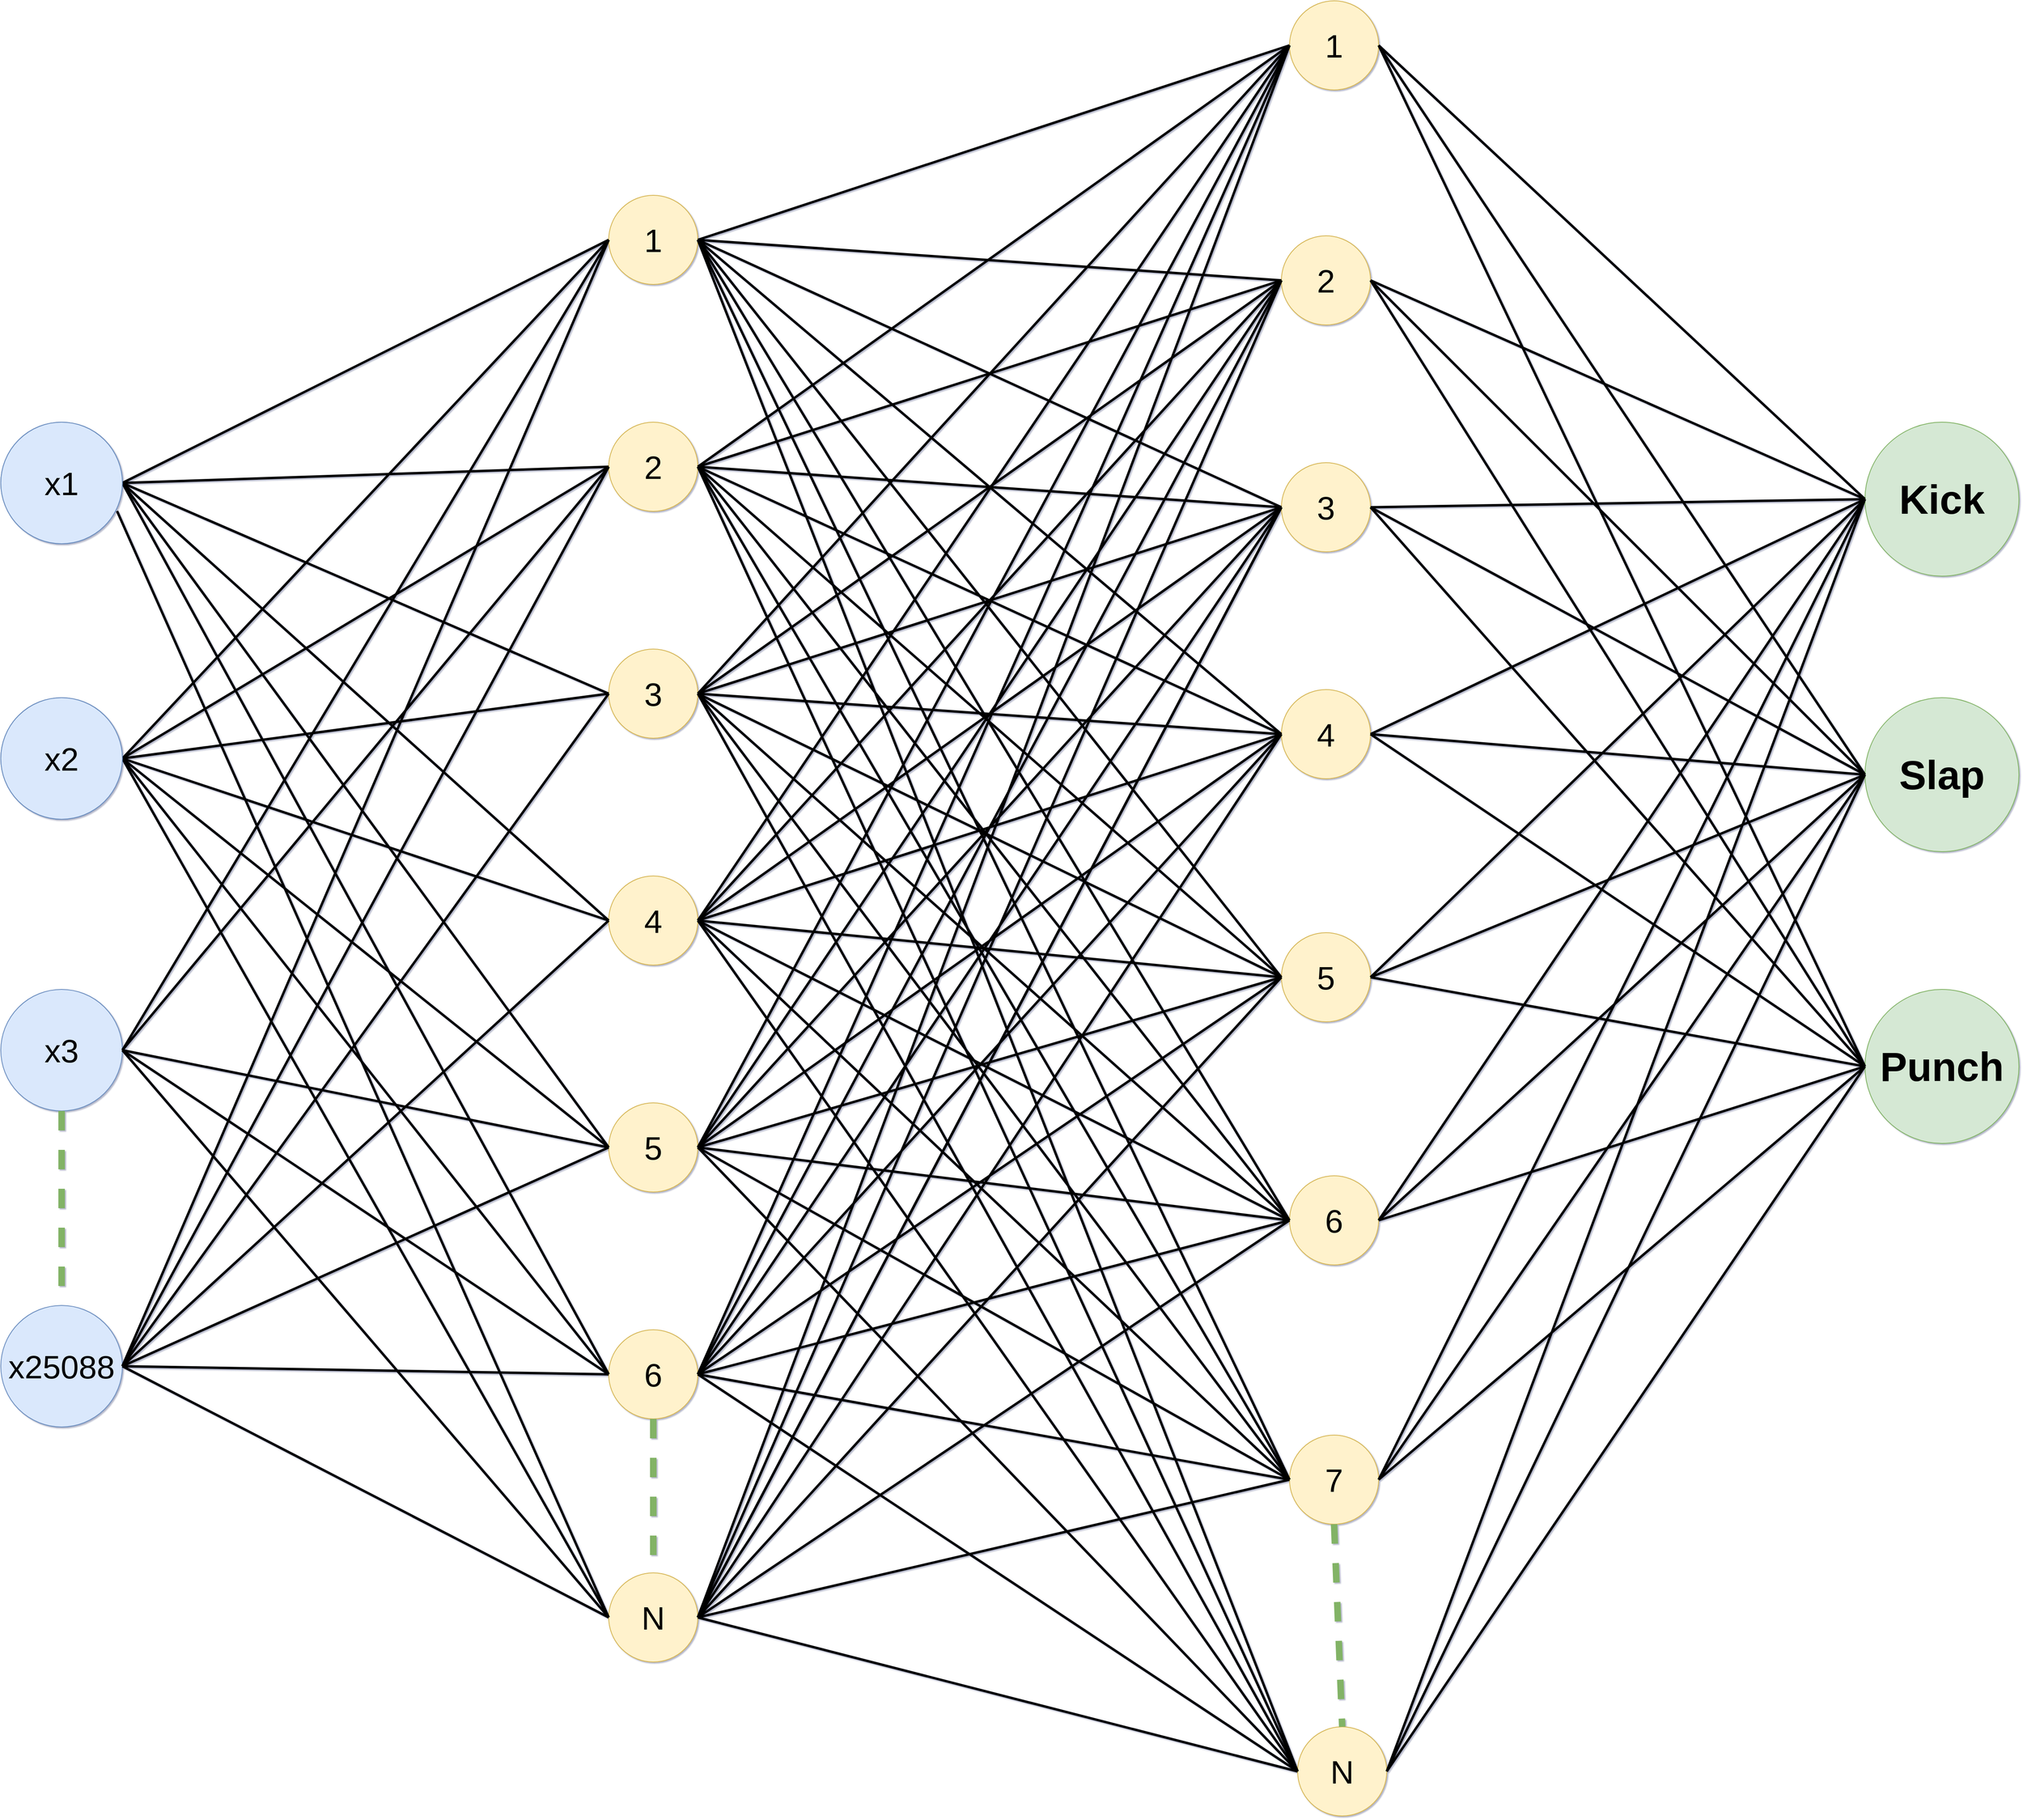 <mxfile version="14.7.3" type="github">
  <diagram id="3D2soeqW7J_JkTcOZiem" name="Page-1">
    <mxGraphModel dx="4740" dy="2647" grid="0" gridSize="10" guides="1" tooltips="1" connect="1" arrows="1" fold="1" page="1" pageScale="1" pageWidth="3300" pageHeight="4681" math="0" shadow="1">
      <root>
        <mxCell id="0" />
        <mxCell id="1" parent="0" />
        <mxCell id="94lQZrs3gEA4BVbWiKhK-1" value="&lt;font style=&quot;font-size: 40px&quot;&gt;x1&lt;/font&gt;" style="ellipse;whiteSpace=wrap;html=1;aspect=fixed;shadow=0;sketch=0;fillColor=#dae8fc;strokeColor=#6c8ebf;" vertex="1" parent="1">
          <mxGeometry x="510" y="760" width="150" height="150" as="geometry" />
        </mxCell>
        <mxCell id="94lQZrs3gEA4BVbWiKhK-2" value="&lt;span style=&quot;font-size: 40px&quot;&gt;x2&lt;/span&gt;" style="ellipse;whiteSpace=wrap;html=1;aspect=fixed;shadow=0;sketch=0;fillColor=#dae8fc;strokeColor=#6c8ebf;" vertex="1" parent="1">
          <mxGeometry x="510" y="1100" width="150" height="150" as="geometry" />
        </mxCell>
        <mxCell id="94lQZrs3gEA4BVbWiKhK-3" value="&lt;span style=&quot;font-size: 40px&quot;&gt;x3&lt;/span&gt;" style="ellipse;whiteSpace=wrap;html=1;aspect=fixed;fillColor=#dae8fc;strokeColor=#6c8ebf;shadow=0;sketch=0;" vertex="1" parent="1">
          <mxGeometry x="510" y="1460" width="150" height="150" as="geometry" />
        </mxCell>
        <mxCell id="94lQZrs3gEA4BVbWiKhK-6" value="&lt;span style=&quot;font-size: 40px&quot;&gt;1&lt;/span&gt;" style="ellipse;whiteSpace=wrap;html=1;aspect=fixed;fillColor=#fff2cc;strokeColor=#d6b656;" vertex="1" parent="1">
          <mxGeometry x="1260" y="480" width="110" height="110" as="geometry" />
        </mxCell>
        <mxCell id="94lQZrs3gEA4BVbWiKhK-7" value="&lt;span style=&quot;font-size: 40px&quot;&gt;2&lt;/span&gt;" style="ellipse;whiteSpace=wrap;html=1;aspect=fixed;fillColor=#fff2cc;strokeColor=#d6b656;" vertex="1" parent="1">
          <mxGeometry x="1260" y="760" width="110" height="110" as="geometry" />
        </mxCell>
        <mxCell id="94lQZrs3gEA4BVbWiKhK-8" value="&lt;span style=&quot;font-size: 40px&quot;&gt;3&lt;/span&gt;" style="ellipse;whiteSpace=wrap;html=1;aspect=fixed;fillColor=#fff2cc;strokeColor=#d6b656;" vertex="1" parent="1">
          <mxGeometry x="1260" y="1040" width="110" height="110" as="geometry" />
        </mxCell>
        <mxCell id="94lQZrs3gEA4BVbWiKhK-9" value="&lt;span style=&quot;font-size: 40px&quot;&gt;4&lt;/span&gt;" style="ellipse;whiteSpace=wrap;html=1;aspect=fixed;fillColor=#fff2cc;strokeColor=#d6b656;" vertex="1" parent="1">
          <mxGeometry x="1260" y="1320" width="110" height="110" as="geometry" />
        </mxCell>
        <mxCell id="94lQZrs3gEA4BVbWiKhK-10" value="&lt;span style=&quot;font-size: 40px&quot;&gt;6&lt;/span&gt;" style="ellipse;whiteSpace=wrap;html=1;aspect=fixed;fillColor=#fff2cc;strokeColor=#d6b656;" vertex="1" parent="1">
          <mxGeometry x="1260" y="1880" width="110" height="110" as="geometry" />
        </mxCell>
        <mxCell id="94lQZrs3gEA4BVbWiKhK-11" value="&lt;span style=&quot;font-size: 40px&quot;&gt;5&lt;/span&gt;" style="ellipse;whiteSpace=wrap;html=1;aspect=fixed;fillColor=#fff2cc;strokeColor=#d6b656;" vertex="1" parent="1">
          <mxGeometry x="1260" y="1600" width="110" height="110" as="geometry" />
        </mxCell>
        <mxCell id="94lQZrs3gEA4BVbWiKhK-12" value="&lt;span style=&quot;font-size: 40px&quot;&gt;N&lt;/span&gt;" style="ellipse;whiteSpace=wrap;html=1;aspect=fixed;fillColor=#fff2cc;strokeColor=#d6b656;" vertex="1" parent="1">
          <mxGeometry x="1260" y="2180" width="110" height="110" as="geometry" />
        </mxCell>
        <mxCell id="94lQZrs3gEA4BVbWiKhK-4" value="&lt;span style=&quot;font-size: 40px&quot;&gt;x25088&lt;/span&gt;" style="ellipse;whiteSpace=wrap;html=1;aspect=fixed;fillColor=#dae8fc;strokeColor=#6c8ebf;shadow=0;sketch=0;" vertex="1" parent="1">
          <mxGeometry x="510" y="1850" width="150" height="150" as="geometry" />
        </mxCell>
        <mxCell id="94lQZrs3gEA4BVbWiKhK-26" value="" style="endArrow=none;dashed=1;html=1;strokeWidth=8;exitX=0.5;exitY=1;exitDx=0;exitDy=0;rounded=0;shadow=0;sketch=0;fillColor=#d5e8d4;strokeColor=#82b366;" edge="1" parent="1" source="94lQZrs3gEA4BVbWiKhK-3" target="94lQZrs3gEA4BVbWiKhK-4">
          <mxGeometry width="50" height="50" relative="1" as="geometry">
            <mxPoint x="1120" y="1610" as="sourcePoint" />
            <mxPoint x="1170" y="1560" as="targetPoint" />
          </mxGeometry>
        </mxCell>
        <mxCell id="94lQZrs3gEA4BVbWiKhK-28" value="&lt;span style=&quot;font-size: 40px&quot;&gt;1&lt;/span&gt;" style="ellipse;whiteSpace=wrap;html=1;aspect=fixed;fillColor=#fff2cc;strokeColor=#d6b656;" vertex="1" parent="1">
          <mxGeometry x="2100" y="240" width="110" height="110" as="geometry" />
        </mxCell>
        <mxCell id="94lQZrs3gEA4BVbWiKhK-29" value="&lt;span style=&quot;font-size: 40px&quot;&gt;2&lt;/span&gt;" style="ellipse;whiteSpace=wrap;html=1;aspect=fixed;fillColor=#fff2cc;strokeColor=#d6b656;" vertex="1" parent="1">
          <mxGeometry x="2090" y="530" width="110" height="110" as="geometry" />
        </mxCell>
        <mxCell id="94lQZrs3gEA4BVbWiKhK-30" value="&lt;span style=&quot;font-size: 40px&quot;&gt;3&lt;/span&gt;" style="ellipse;whiteSpace=wrap;html=1;aspect=fixed;fillColor=#fff2cc;strokeColor=#d6b656;" vertex="1" parent="1">
          <mxGeometry x="2090" y="810" width="110" height="110" as="geometry" />
        </mxCell>
        <mxCell id="94lQZrs3gEA4BVbWiKhK-31" value="&lt;span style=&quot;font-size: 40px&quot;&gt;4&lt;/span&gt;" style="ellipse;whiteSpace=wrap;html=1;aspect=fixed;fillColor=#fff2cc;strokeColor=#d6b656;" vertex="1" parent="1">
          <mxGeometry x="2090" y="1090" width="110" height="110" as="geometry" />
        </mxCell>
        <mxCell id="94lQZrs3gEA4BVbWiKhK-32" value="&lt;span style=&quot;font-size: 40px&quot;&gt;6&lt;/span&gt;" style="ellipse;whiteSpace=wrap;html=1;aspect=fixed;fillColor=#fff2cc;strokeColor=#d6b656;" vertex="1" parent="1">
          <mxGeometry x="2100" y="1690" width="110" height="110" as="geometry" />
        </mxCell>
        <mxCell id="94lQZrs3gEA4BVbWiKhK-33" value="&lt;span style=&quot;font-size: 40px&quot;&gt;5&lt;/span&gt;" style="ellipse;whiteSpace=wrap;html=1;aspect=fixed;fillColor=#fff2cc;strokeColor=#d6b656;" vertex="1" parent="1">
          <mxGeometry x="2090" y="1390" width="110" height="110" as="geometry" />
        </mxCell>
        <mxCell id="94lQZrs3gEA4BVbWiKhK-34" value="&lt;span style=&quot;font-size: 40px&quot;&gt;7&lt;/span&gt;" style="ellipse;whiteSpace=wrap;html=1;aspect=fixed;fillColor=#fff2cc;strokeColor=#d6b656;" vertex="1" parent="1">
          <mxGeometry x="2100" y="2010" width="110" height="110" as="geometry" />
        </mxCell>
        <mxCell id="94lQZrs3gEA4BVbWiKhK-35" value="&lt;span style=&quot;font-size: 40px&quot;&gt;N&lt;/span&gt;" style="ellipse;whiteSpace=wrap;html=1;aspect=fixed;fillColor=#fff2cc;strokeColor=#d6b656;" vertex="1" parent="1">
          <mxGeometry x="2110" y="2370" width="110" height="110" as="geometry" />
        </mxCell>
        <mxCell id="94lQZrs3gEA4BVbWiKhK-36" value="&lt;font size=&quot;1&quot;&gt;&lt;b style=&quot;font-size: 50px&quot;&gt;Kick&lt;/b&gt;&lt;/font&gt;" style="ellipse;whiteSpace=wrap;html=1;aspect=fixed;fillColor=#d5e8d4;strokeColor=#82b366;" vertex="1" parent="1">
          <mxGeometry x="2810" y="760" width="190" height="190" as="geometry" />
        </mxCell>
        <mxCell id="94lQZrs3gEA4BVbWiKhK-37" value="&lt;b&gt;&lt;font style=&quot;font-size: 50px&quot;&gt;Slap&lt;/font&gt;&lt;/b&gt;" style="ellipse;whiteSpace=wrap;html=1;aspect=fixed;fillColor=#d5e8d4;strokeColor=#82b366;" vertex="1" parent="1">
          <mxGeometry x="2810" y="1100" width="190" height="190" as="geometry" />
        </mxCell>
        <mxCell id="94lQZrs3gEA4BVbWiKhK-38" value="&lt;b&gt;&lt;font style=&quot;font-size: 50px&quot;&gt;Punch&lt;/font&gt;&lt;/b&gt;" style="ellipse;whiteSpace=wrap;html=1;aspect=fixed;fillColor=#d5e8d4;strokeColor=#82b366;" vertex="1" parent="1">
          <mxGeometry x="2810" y="1460" width="190" height="190" as="geometry" />
        </mxCell>
        <mxCell id="94lQZrs3gEA4BVbWiKhK-39" value="" style="endArrow=none;html=1;strokeWidth=3;exitX=1;exitY=0.5;exitDx=0;exitDy=0;entryX=0;entryY=0.5;entryDx=0;entryDy=0;" edge="1" parent="1" source="94lQZrs3gEA4BVbWiKhK-1" target="94lQZrs3gEA4BVbWiKhK-6">
          <mxGeometry width="50" height="50" relative="1" as="geometry">
            <mxPoint x="340" y="500" as="sourcePoint" />
            <mxPoint x="1010" y="600" as="targetPoint" />
          </mxGeometry>
        </mxCell>
        <mxCell id="94lQZrs3gEA4BVbWiKhK-40" value="" style="endArrow=none;html=1;strokeWidth=3;exitX=1;exitY=0.5;exitDx=0;exitDy=0;entryX=0;entryY=0.5;entryDx=0;entryDy=0;" edge="1" parent="1" source="94lQZrs3gEA4BVbWiKhK-1" target="94lQZrs3gEA4BVbWiKhK-7">
          <mxGeometry width="50" height="50" relative="1" as="geometry">
            <mxPoint x="680" y="610" as="sourcePoint" />
            <mxPoint x="730" y="560" as="targetPoint" />
          </mxGeometry>
        </mxCell>
        <mxCell id="94lQZrs3gEA4BVbWiKhK-41" value="" style="endArrow=none;html=1;strokeWidth=3;exitX=1;exitY=0.5;exitDx=0;exitDy=0;entryX=0;entryY=0.5;entryDx=0;entryDy=0;" edge="1" parent="1" source="94lQZrs3gEA4BVbWiKhK-1" target="94lQZrs3gEA4BVbWiKhK-8">
          <mxGeometry width="50" height="50" relative="1" as="geometry">
            <mxPoint x="840" y="480" as="sourcePoint" />
            <mxPoint x="890" y="430" as="targetPoint" />
          </mxGeometry>
        </mxCell>
        <mxCell id="94lQZrs3gEA4BVbWiKhK-42" value="" style="endArrow=none;html=1;strokeWidth=3;exitX=1;exitY=0.5;exitDx=0;exitDy=0;entryX=0;entryY=0.5;entryDx=0;entryDy=0;" edge="1" parent="1" source="94lQZrs3gEA4BVbWiKhK-1" target="94lQZrs3gEA4BVbWiKhK-9">
          <mxGeometry width="50" height="50" relative="1" as="geometry">
            <mxPoint x="820" y="570" as="sourcePoint" />
            <mxPoint x="880" y="500" as="targetPoint" />
          </mxGeometry>
        </mxCell>
        <mxCell id="94lQZrs3gEA4BVbWiKhK-43" value="" style="endArrow=none;html=1;strokeWidth=3;exitX=1;exitY=0.5;exitDx=0;exitDy=0;entryX=0;entryY=0.5;entryDx=0;entryDy=0;" edge="1" parent="1" source="94lQZrs3gEA4BVbWiKhK-1" target="94lQZrs3gEA4BVbWiKhK-11">
          <mxGeometry width="50" height="50" relative="1" as="geometry">
            <mxPoint x="870" y="460" as="sourcePoint" />
            <mxPoint x="920" y="410" as="targetPoint" />
          </mxGeometry>
        </mxCell>
        <mxCell id="94lQZrs3gEA4BVbWiKhK-44" value="" style="endArrow=none;html=1;strokeWidth=3;exitX=1;exitY=0.5;exitDx=0;exitDy=0;entryX=0;entryY=0.5;entryDx=0;entryDy=0;" edge="1" parent="1" source="94lQZrs3gEA4BVbWiKhK-1" target="94lQZrs3gEA4BVbWiKhK-10">
          <mxGeometry width="50" height="50" relative="1" as="geometry">
            <mxPoint x="620" y="430" as="sourcePoint" />
            <mxPoint x="670" y="380" as="targetPoint" />
          </mxGeometry>
        </mxCell>
        <mxCell id="94lQZrs3gEA4BVbWiKhK-45" value="" style="endArrow=none;html=1;strokeWidth=3;exitX=0.956;exitY=0.731;exitDx=0;exitDy=0;exitPerimeter=0;entryX=0;entryY=0.5;entryDx=0;entryDy=0;" edge="1" parent="1" source="94lQZrs3gEA4BVbWiKhK-1" target="94lQZrs3gEA4BVbWiKhK-12">
          <mxGeometry width="50" height="50" relative="1" as="geometry">
            <mxPoint x="780" y="290" as="sourcePoint" />
            <mxPoint x="830" y="240" as="targetPoint" />
          </mxGeometry>
        </mxCell>
        <mxCell id="94lQZrs3gEA4BVbWiKhK-46" value="" style="endArrow=none;html=1;strokeWidth=3;exitX=1;exitY=0.5;exitDx=0;exitDy=0;entryX=0;entryY=0.5;entryDx=0;entryDy=0;" edge="1" parent="1" source="94lQZrs3gEA4BVbWiKhK-2" target="94lQZrs3gEA4BVbWiKhK-6">
          <mxGeometry width="50" height="50" relative="1" as="geometry">
            <mxPoint x="820" y="1440" as="sourcePoint" />
            <mxPoint x="870" y="1390" as="targetPoint" />
          </mxGeometry>
        </mxCell>
        <mxCell id="94lQZrs3gEA4BVbWiKhK-47" value="" style="endArrow=none;html=1;strokeWidth=3;exitX=1;exitY=0.5;exitDx=0;exitDy=0;entryX=0;entryY=0.5;entryDx=0;entryDy=0;" edge="1" parent="1" source="94lQZrs3gEA4BVbWiKhK-2" target="94lQZrs3gEA4BVbWiKhK-7">
          <mxGeometry width="50" height="50" relative="1" as="geometry">
            <mxPoint x="840" y="1480" as="sourcePoint" />
            <mxPoint x="890" y="1430" as="targetPoint" />
          </mxGeometry>
        </mxCell>
        <mxCell id="94lQZrs3gEA4BVbWiKhK-48" value="" style="endArrow=none;html=1;strokeWidth=3;exitX=1;exitY=0.5;exitDx=0;exitDy=0;entryX=0;entryY=0.5;entryDx=0;entryDy=0;" edge="1" parent="1" source="94lQZrs3gEA4BVbWiKhK-2" target="94lQZrs3gEA4BVbWiKhK-8">
          <mxGeometry width="50" height="50" relative="1" as="geometry">
            <mxPoint x="730" y="1450" as="sourcePoint" />
            <mxPoint x="780" y="1400" as="targetPoint" />
          </mxGeometry>
        </mxCell>
        <mxCell id="94lQZrs3gEA4BVbWiKhK-49" value="" style="endArrow=none;html=1;strokeWidth=3;exitX=1;exitY=0.5;exitDx=0;exitDy=0;entryX=0;entryY=0.5;entryDx=0;entryDy=0;" edge="1" parent="1" source="94lQZrs3gEA4BVbWiKhK-2" target="94lQZrs3gEA4BVbWiKhK-9">
          <mxGeometry width="50" height="50" relative="1" as="geometry">
            <mxPoint x="740" y="1490" as="sourcePoint" />
            <mxPoint x="790" y="1440" as="targetPoint" />
          </mxGeometry>
        </mxCell>
        <mxCell id="94lQZrs3gEA4BVbWiKhK-50" value="" style="endArrow=none;html=1;strokeWidth=3;exitX=1;exitY=0.5;exitDx=0;exitDy=0;entryX=0;entryY=0.5;entryDx=0;entryDy=0;" edge="1" parent="1" source="94lQZrs3gEA4BVbWiKhK-2" target="94lQZrs3gEA4BVbWiKhK-11">
          <mxGeometry width="50" height="50" relative="1" as="geometry">
            <mxPoint x="700" y="1430" as="sourcePoint" />
            <mxPoint x="750" y="1380" as="targetPoint" />
          </mxGeometry>
        </mxCell>
        <mxCell id="94lQZrs3gEA4BVbWiKhK-51" value="" style="endArrow=none;html=1;strokeWidth=3;exitX=1;exitY=0.5;exitDx=0;exitDy=0;entryX=0;entryY=0.5;entryDx=0;entryDy=0;" edge="1" parent="1" source="94lQZrs3gEA4BVbWiKhK-2" target="94lQZrs3gEA4BVbWiKhK-10">
          <mxGeometry width="50" height="50" relative="1" as="geometry">
            <mxPoint x="800" y="1690" as="sourcePoint" />
            <mxPoint x="850" y="1640" as="targetPoint" />
          </mxGeometry>
        </mxCell>
        <mxCell id="94lQZrs3gEA4BVbWiKhK-52" value="" style="endArrow=none;html=1;strokeWidth=3;exitX=1;exitY=0.5;exitDx=0;exitDy=0;entryX=0;entryY=0.5;entryDx=0;entryDy=0;" edge="1" parent="1" source="94lQZrs3gEA4BVbWiKhK-2" target="94lQZrs3gEA4BVbWiKhK-12">
          <mxGeometry width="50" height="50" relative="1" as="geometry">
            <mxPoint x="820" y="1780" as="sourcePoint" />
            <mxPoint x="870" y="1730" as="targetPoint" />
          </mxGeometry>
        </mxCell>
        <mxCell id="94lQZrs3gEA4BVbWiKhK-53" value="" style="endArrow=none;html=1;strokeWidth=3;exitX=1;exitY=0.5;exitDx=0;exitDy=0;entryX=0;entryY=0.5;entryDx=0;entryDy=0;" edge="1" parent="1" source="94lQZrs3gEA4BVbWiKhK-3" target="94lQZrs3gEA4BVbWiKhK-6">
          <mxGeometry width="50" height="50" relative="1" as="geometry">
            <mxPoint x="820" y="1810" as="sourcePoint" />
            <mxPoint x="870" y="1760" as="targetPoint" />
          </mxGeometry>
        </mxCell>
        <mxCell id="94lQZrs3gEA4BVbWiKhK-54" value="" style="endArrow=none;html=1;strokeWidth=3;exitX=1;exitY=0.5;exitDx=0;exitDy=0;entryX=0;entryY=0.5;entryDx=0;entryDy=0;" edge="1" parent="1" source="94lQZrs3gEA4BVbWiKhK-3" target="94lQZrs3gEA4BVbWiKhK-7">
          <mxGeometry width="50" height="50" relative="1" as="geometry">
            <mxPoint x="810" y="1830" as="sourcePoint" />
            <mxPoint x="860" y="1780" as="targetPoint" />
          </mxGeometry>
        </mxCell>
        <mxCell id="94lQZrs3gEA4BVbWiKhK-55" value="" style="endArrow=none;html=1;strokeWidth=3;exitX=1;exitY=0.5;exitDx=0;exitDy=0;entryX=0;entryY=0.5;entryDx=0;entryDy=0;" edge="1" parent="1" source="94lQZrs3gEA4BVbWiKhK-3" target="94lQZrs3gEA4BVbWiKhK-11">
          <mxGeometry width="50" height="50" relative="1" as="geometry">
            <mxPoint x="850" y="1930" as="sourcePoint" />
            <mxPoint x="900" y="1880" as="targetPoint" />
          </mxGeometry>
        </mxCell>
        <mxCell id="94lQZrs3gEA4BVbWiKhK-56" value="" style="endArrow=none;html=1;strokeWidth=3;exitX=1;exitY=0.5;exitDx=0;exitDy=0;entryX=0;entryY=0.5;entryDx=0;entryDy=0;" edge="1" parent="1" source="94lQZrs3gEA4BVbWiKhK-3" target="94lQZrs3gEA4BVbWiKhK-10">
          <mxGeometry width="50" height="50" relative="1" as="geometry">
            <mxPoint x="770" y="1830" as="sourcePoint" />
            <mxPoint x="820" y="1780" as="targetPoint" />
          </mxGeometry>
        </mxCell>
        <mxCell id="94lQZrs3gEA4BVbWiKhK-57" value="" style="endArrow=none;html=1;strokeWidth=3;exitX=1;exitY=0.5;exitDx=0;exitDy=0;entryX=0;entryY=0.5;entryDx=0;entryDy=0;" edge="1" parent="1" source="94lQZrs3gEA4BVbWiKhK-3" target="94lQZrs3gEA4BVbWiKhK-12">
          <mxGeometry width="50" height="50" relative="1" as="geometry">
            <mxPoint x="820" y="1910" as="sourcePoint" />
            <mxPoint x="870" y="1860" as="targetPoint" />
          </mxGeometry>
        </mxCell>
        <mxCell id="94lQZrs3gEA4BVbWiKhK-58" value="" style="endArrow=none;html=1;strokeWidth=3;exitX=1;exitY=0.5;exitDx=0;exitDy=0;entryX=0;entryY=0.5;entryDx=0;entryDy=0;" edge="1" parent="1" source="94lQZrs3gEA4BVbWiKhK-4" target="94lQZrs3gEA4BVbWiKhK-6">
          <mxGeometry width="50" height="50" relative="1" as="geometry">
            <mxPoint x="820" y="1950" as="sourcePoint" />
            <mxPoint x="870" y="1900" as="targetPoint" />
          </mxGeometry>
        </mxCell>
        <mxCell id="94lQZrs3gEA4BVbWiKhK-59" value="" style="endArrow=none;html=1;strokeWidth=3;exitX=1;exitY=0.5;exitDx=0;exitDy=0;entryX=0;entryY=0.5;entryDx=0;entryDy=0;" edge="1" parent="1" source="94lQZrs3gEA4BVbWiKhK-4" target="94lQZrs3gEA4BVbWiKhK-7">
          <mxGeometry width="50" height="50" relative="1" as="geometry">
            <mxPoint x="800" y="2230" as="sourcePoint" />
            <mxPoint x="850" y="2180" as="targetPoint" />
          </mxGeometry>
        </mxCell>
        <mxCell id="94lQZrs3gEA4BVbWiKhK-60" value="" style="endArrow=none;html=1;strokeWidth=3;exitX=1;exitY=0.5;exitDx=0;exitDy=0;entryX=0;entryY=0.5;entryDx=0;entryDy=0;" edge="1" parent="1" source="94lQZrs3gEA4BVbWiKhK-4" target="94lQZrs3gEA4BVbWiKhK-8">
          <mxGeometry width="50" height="50" relative="1" as="geometry">
            <mxPoint x="890" y="2110" as="sourcePoint" />
            <mxPoint x="940" y="2060" as="targetPoint" />
          </mxGeometry>
        </mxCell>
        <mxCell id="94lQZrs3gEA4BVbWiKhK-61" value="" style="endArrow=none;html=1;strokeWidth=3;exitX=1;exitY=0.5;exitDx=0;exitDy=0;entryX=0;entryY=0.5;entryDx=0;entryDy=0;" edge="1" parent="1" source="94lQZrs3gEA4BVbWiKhK-4" target="94lQZrs3gEA4BVbWiKhK-9">
          <mxGeometry width="50" height="50" relative="1" as="geometry">
            <mxPoint x="870" y="2060" as="sourcePoint" />
            <mxPoint x="920" y="2010" as="targetPoint" />
          </mxGeometry>
        </mxCell>
        <mxCell id="94lQZrs3gEA4BVbWiKhK-62" value="" style="endArrow=none;html=1;strokeWidth=3;exitX=1;exitY=0.5;exitDx=0;exitDy=0;entryX=0;entryY=0.5;entryDx=0;entryDy=0;" edge="1" parent="1" source="94lQZrs3gEA4BVbWiKhK-4" target="94lQZrs3gEA4BVbWiKhK-11">
          <mxGeometry width="50" height="50" relative="1" as="geometry">
            <mxPoint x="950" y="2120" as="sourcePoint" />
            <mxPoint x="1000" y="2070" as="targetPoint" />
          </mxGeometry>
        </mxCell>
        <mxCell id="94lQZrs3gEA4BVbWiKhK-63" value="" style="endArrow=none;html=1;strokeWidth=3;entryX=0;entryY=0.5;entryDx=0;entryDy=0;exitX=1;exitY=0.5;exitDx=0;exitDy=0;" edge="1" parent="1" source="94lQZrs3gEA4BVbWiKhK-4" target="94lQZrs3gEA4BVbWiKhK-10">
          <mxGeometry width="50" height="50" relative="1" as="geometry">
            <mxPoint x="850" y="2200" as="sourcePoint" />
            <mxPoint x="900" y="2150" as="targetPoint" />
          </mxGeometry>
        </mxCell>
        <mxCell id="94lQZrs3gEA4BVbWiKhK-64" value="" style="endArrow=none;html=1;strokeWidth=3;exitX=1;exitY=0.5;exitDx=0;exitDy=0;entryX=0;entryY=0.5;entryDx=0;entryDy=0;" edge="1" parent="1" source="94lQZrs3gEA4BVbWiKhK-4" target="94lQZrs3gEA4BVbWiKhK-12">
          <mxGeometry width="50" height="50" relative="1" as="geometry">
            <mxPoint x="890" y="2160" as="sourcePoint" />
            <mxPoint x="940" y="2110" as="targetPoint" />
          </mxGeometry>
        </mxCell>
        <mxCell id="94lQZrs3gEA4BVbWiKhK-65" value="" style="endArrow=none;dashed=1;html=1;strokeWidth=8;entryX=0.5;entryY=0;entryDx=0;entryDy=0;exitX=0.5;exitY=1;exitDx=0;exitDy=0;fillColor=#d5e8d4;strokeColor=#82b366;" edge="1" parent="1" source="94lQZrs3gEA4BVbWiKhK-10" target="94lQZrs3gEA4BVbWiKhK-12">
          <mxGeometry width="50" height="50" relative="1" as="geometry">
            <mxPoint x="1150" y="1280" as="sourcePoint" />
            <mxPoint x="1200" y="1230" as="targetPoint" />
          </mxGeometry>
        </mxCell>
        <mxCell id="94lQZrs3gEA4BVbWiKhK-67" value="" style="endArrow=none;html=1;strokeWidth=3;exitX=1;exitY=0.5;exitDx=0;exitDy=0;entryX=0;entryY=0.5;entryDx=0;entryDy=0;" edge="1" parent="1" source="94lQZrs3gEA4BVbWiKhK-6" target="94lQZrs3gEA4BVbWiKhK-28">
          <mxGeometry width="50" height="50" relative="1" as="geometry">
            <mxPoint x="1630" y="350" as="sourcePoint" />
            <mxPoint x="1680" y="300" as="targetPoint" />
          </mxGeometry>
        </mxCell>
        <mxCell id="94lQZrs3gEA4BVbWiKhK-68" value="" style="endArrow=none;html=1;strokeWidth=3;exitX=1;exitY=0.5;exitDx=0;exitDy=0;entryX=0;entryY=0.5;entryDx=0;entryDy=0;" edge="1" parent="1" source="94lQZrs3gEA4BVbWiKhK-6" target="94lQZrs3gEA4BVbWiKhK-29">
          <mxGeometry width="50" height="50" relative="1" as="geometry">
            <mxPoint x="1870" y="620" as="sourcePoint" />
            <mxPoint x="1920" y="570" as="targetPoint" />
          </mxGeometry>
        </mxCell>
        <mxCell id="94lQZrs3gEA4BVbWiKhK-69" value="" style="endArrow=none;html=1;strokeWidth=3;exitX=1;exitY=0.5;exitDx=0;exitDy=0;entryX=0;entryY=0.5;entryDx=0;entryDy=0;" edge="1" parent="1" source="94lQZrs3gEA4BVbWiKhK-6" target="94lQZrs3gEA4BVbWiKhK-30">
          <mxGeometry width="50" height="50" relative="1" as="geometry">
            <mxPoint x="1770" y="820" as="sourcePoint" />
            <mxPoint x="1820" y="770" as="targetPoint" />
          </mxGeometry>
        </mxCell>
        <mxCell id="94lQZrs3gEA4BVbWiKhK-70" value="" style="endArrow=none;html=1;strokeWidth=3;exitX=1;exitY=0.5;exitDx=0;exitDy=0;entryX=0;entryY=0.5;entryDx=0;entryDy=0;" edge="1" parent="1" source="94lQZrs3gEA4BVbWiKhK-6" target="94lQZrs3gEA4BVbWiKhK-31">
          <mxGeometry width="50" height="50" relative="1" as="geometry">
            <mxPoint x="1800" y="880" as="sourcePoint" />
            <mxPoint x="1850" y="830" as="targetPoint" />
          </mxGeometry>
        </mxCell>
        <mxCell id="94lQZrs3gEA4BVbWiKhK-71" value="" style="endArrow=none;html=1;strokeWidth=3;exitX=1;exitY=0.5;exitDx=0;exitDy=0;entryX=0;entryY=0.5;entryDx=0;entryDy=0;" edge="1" parent="1" source="94lQZrs3gEA4BVbWiKhK-6" target="94lQZrs3gEA4BVbWiKhK-33">
          <mxGeometry width="50" height="50" relative="1" as="geometry">
            <mxPoint x="1730" y="1120" as="sourcePoint" />
            <mxPoint x="1780" y="1070" as="targetPoint" />
          </mxGeometry>
        </mxCell>
        <mxCell id="94lQZrs3gEA4BVbWiKhK-72" value="" style="endArrow=none;html=1;strokeWidth=3;exitX=1;exitY=0.5;exitDx=0;exitDy=0;entryX=0;entryY=0.5;entryDx=0;entryDy=0;" edge="1" parent="1" source="94lQZrs3gEA4BVbWiKhK-6" target="94lQZrs3gEA4BVbWiKhK-32">
          <mxGeometry width="50" height="50" relative="1" as="geometry">
            <mxPoint x="1730" y="1300" as="sourcePoint" />
            <mxPoint x="1780" y="1250" as="targetPoint" />
          </mxGeometry>
        </mxCell>
        <mxCell id="94lQZrs3gEA4BVbWiKhK-73" value="" style="endArrow=none;html=1;strokeWidth=3;exitX=1;exitY=0.5;exitDx=0;exitDy=0;entryX=0;entryY=0.5;entryDx=0;entryDy=0;" edge="1" parent="1" source="94lQZrs3gEA4BVbWiKhK-6" target="94lQZrs3gEA4BVbWiKhK-34">
          <mxGeometry width="50" height="50" relative="1" as="geometry">
            <mxPoint x="1640" y="1490" as="sourcePoint" />
            <mxPoint x="1690" y="1440" as="targetPoint" />
          </mxGeometry>
        </mxCell>
        <mxCell id="94lQZrs3gEA4BVbWiKhK-74" value="" style="endArrow=none;html=1;strokeWidth=3;exitX=1;exitY=0.5;exitDx=0;exitDy=0;entryX=0;entryY=0.5;entryDx=0;entryDy=0;" edge="1" parent="1" source="94lQZrs3gEA4BVbWiKhK-6" target="94lQZrs3gEA4BVbWiKhK-35">
          <mxGeometry width="50" height="50" relative="1" as="geometry">
            <mxPoint x="1640" y="1590" as="sourcePoint" />
            <mxPoint x="1690" y="1540" as="targetPoint" />
          </mxGeometry>
        </mxCell>
        <mxCell id="94lQZrs3gEA4BVbWiKhK-75" value="" style="endArrow=none;html=1;strokeWidth=3;entryX=0;entryY=0.5;entryDx=0;entryDy=0;exitX=1;exitY=0.5;exitDx=0;exitDy=0;" edge="1" parent="1" source="94lQZrs3gEA4BVbWiKhK-28" target="94lQZrs3gEA4BVbWiKhK-36">
          <mxGeometry width="50" height="50" relative="1" as="geometry">
            <mxPoint x="2740" y="330" as="sourcePoint" />
            <mxPoint x="2790" y="280" as="targetPoint" />
          </mxGeometry>
        </mxCell>
        <mxCell id="94lQZrs3gEA4BVbWiKhK-76" value="" style="endArrow=none;html=1;strokeWidth=3;exitX=1;exitY=0.5;exitDx=0;exitDy=0;entryX=0;entryY=0.5;entryDx=0;entryDy=0;" edge="1" parent="1" source="94lQZrs3gEA4BVbWiKhK-28" target="94lQZrs3gEA4BVbWiKhK-37">
          <mxGeometry width="50" height="50" relative="1" as="geometry">
            <mxPoint x="2820" y="410" as="sourcePoint" />
            <mxPoint x="2810" y="1175" as="targetPoint" />
          </mxGeometry>
        </mxCell>
        <mxCell id="94lQZrs3gEA4BVbWiKhK-77" value="" style="endArrow=none;html=1;strokeWidth=3;exitX=1;exitY=0.5;exitDx=0;exitDy=0;entryX=0;entryY=0.5;entryDx=0;entryDy=0;" edge="1" parent="1" source="94lQZrs3gEA4BVbWiKhK-28" target="94lQZrs3gEA4BVbWiKhK-38">
          <mxGeometry width="50" height="50" relative="1" as="geometry">
            <mxPoint x="2590" y="1370" as="sourcePoint" />
            <mxPoint x="2640" y="1320" as="targetPoint" />
          </mxGeometry>
        </mxCell>
        <mxCell id="94lQZrs3gEA4BVbWiKhK-78" value="" style="endArrow=none;html=1;strokeWidth=3;entryX=0;entryY=0.5;entryDx=0;entryDy=0;exitX=1;exitY=0.5;exitDx=0;exitDy=0;" edge="1" parent="1" source="94lQZrs3gEA4BVbWiKhK-29" target="94lQZrs3gEA4BVbWiKhK-36">
          <mxGeometry width="50" height="50" relative="1" as="geometry">
            <mxPoint x="1770" y="230" as="sourcePoint" />
            <mxPoint x="1820" y="180" as="targetPoint" />
          </mxGeometry>
        </mxCell>
        <mxCell id="94lQZrs3gEA4BVbWiKhK-79" value="" style="endArrow=none;html=1;strokeWidth=3;entryX=0;entryY=0.5;entryDx=0;entryDy=0;exitX=1;exitY=0.5;exitDx=0;exitDy=0;" edge="1" parent="1" source="94lQZrs3gEA4BVbWiKhK-30" target="94lQZrs3gEA4BVbWiKhK-36">
          <mxGeometry width="50" height="50" relative="1" as="geometry">
            <mxPoint x="1600" y="220" as="sourcePoint" />
            <mxPoint x="1650" y="170" as="targetPoint" />
          </mxGeometry>
        </mxCell>
        <mxCell id="94lQZrs3gEA4BVbWiKhK-81" value="" style="endArrow=none;html=1;strokeWidth=3;entryX=0;entryY=0.5;entryDx=0;entryDy=0;exitX=1;exitY=0.5;exitDx=0;exitDy=0;" edge="1" parent="1" source="94lQZrs3gEA4BVbWiKhK-31" target="94lQZrs3gEA4BVbWiKhK-36">
          <mxGeometry width="50" height="50" relative="1" as="geometry">
            <mxPoint x="1380" y="230" as="sourcePoint" />
            <mxPoint x="1430" y="180" as="targetPoint" />
          </mxGeometry>
        </mxCell>
        <mxCell id="94lQZrs3gEA4BVbWiKhK-82" value="" style="endArrow=none;html=1;strokeWidth=3;entryX=0;entryY=0.5;entryDx=0;entryDy=0;exitX=1;exitY=0.5;exitDx=0;exitDy=0;" edge="1" parent="1" source="94lQZrs3gEA4BVbWiKhK-33" target="94lQZrs3gEA4BVbWiKhK-36">
          <mxGeometry width="50" height="50" relative="1" as="geometry">
            <mxPoint x="1390" y="240" as="sourcePoint" />
            <mxPoint x="1440" y="190" as="targetPoint" />
          </mxGeometry>
        </mxCell>
        <mxCell id="94lQZrs3gEA4BVbWiKhK-83" value="" style="endArrow=none;html=1;strokeWidth=3;entryX=0;entryY=0.5;entryDx=0;entryDy=0;exitX=1;exitY=0.5;exitDx=0;exitDy=0;" edge="1" parent="1" source="94lQZrs3gEA4BVbWiKhK-32" target="94lQZrs3gEA4BVbWiKhK-36">
          <mxGeometry width="50" height="50" relative="1" as="geometry">
            <mxPoint x="1400" y="250" as="sourcePoint" />
            <mxPoint x="1450" y="200" as="targetPoint" />
          </mxGeometry>
        </mxCell>
        <mxCell id="94lQZrs3gEA4BVbWiKhK-84" value="" style="endArrow=none;html=1;strokeWidth=3;entryX=0;entryY=0.5;entryDx=0;entryDy=0;exitX=1;exitY=0.5;exitDx=0;exitDy=0;" edge="1" parent="1" source="94lQZrs3gEA4BVbWiKhK-34" target="94lQZrs3gEA4BVbWiKhK-36">
          <mxGeometry width="50" height="50" relative="1" as="geometry">
            <mxPoint x="1410" y="260" as="sourcePoint" />
            <mxPoint x="1460" y="210" as="targetPoint" />
          </mxGeometry>
        </mxCell>
        <mxCell id="94lQZrs3gEA4BVbWiKhK-85" value="" style="endArrow=none;html=1;strokeWidth=3;entryX=0;entryY=0.5;entryDx=0;entryDy=0;exitX=1;exitY=0.5;exitDx=0;exitDy=0;" edge="1" parent="1" source="94lQZrs3gEA4BVbWiKhK-35" target="94lQZrs3gEA4BVbWiKhK-36">
          <mxGeometry width="50" height="50" relative="1" as="geometry">
            <mxPoint x="1420" y="270" as="sourcePoint" />
            <mxPoint x="1470" y="220" as="targetPoint" />
          </mxGeometry>
        </mxCell>
        <mxCell id="94lQZrs3gEA4BVbWiKhK-86" value="" style="endArrow=none;html=1;strokeWidth=3;entryX=0;entryY=0.5;entryDx=0;entryDy=0;exitX=1;exitY=0.5;exitDx=0;exitDy=0;" edge="1" parent="1" source="94lQZrs3gEA4BVbWiKhK-29" target="94lQZrs3gEA4BVbWiKhK-37">
          <mxGeometry width="50" height="50" relative="1" as="geometry">
            <mxPoint x="1430" y="280" as="sourcePoint" />
            <mxPoint x="1480" y="230" as="targetPoint" />
          </mxGeometry>
        </mxCell>
        <mxCell id="94lQZrs3gEA4BVbWiKhK-87" value="" style="endArrow=none;html=1;strokeWidth=3;entryX=0;entryY=0.5;entryDx=0;entryDy=0;exitX=1;exitY=0.5;exitDx=0;exitDy=0;" edge="1" parent="1" source="94lQZrs3gEA4BVbWiKhK-30" target="94lQZrs3gEA4BVbWiKhK-37">
          <mxGeometry width="50" height="50" relative="1" as="geometry">
            <mxPoint x="1440" y="290" as="sourcePoint" />
            <mxPoint x="1490" y="240" as="targetPoint" />
          </mxGeometry>
        </mxCell>
        <mxCell id="94lQZrs3gEA4BVbWiKhK-88" value="" style="endArrow=none;html=1;strokeWidth=3;entryX=0;entryY=0.5;entryDx=0;entryDy=0;exitX=1;exitY=0.5;exitDx=0;exitDy=0;" edge="1" parent="1" source="94lQZrs3gEA4BVbWiKhK-31" target="94lQZrs3gEA4BVbWiKhK-37">
          <mxGeometry width="50" height="50" relative="1" as="geometry">
            <mxPoint x="1450" y="300" as="sourcePoint" />
            <mxPoint x="1500" y="250" as="targetPoint" />
          </mxGeometry>
        </mxCell>
        <mxCell id="94lQZrs3gEA4BVbWiKhK-89" value="" style="endArrow=none;html=1;strokeWidth=3;entryX=0;entryY=0.5;entryDx=0;entryDy=0;exitX=1;exitY=0.5;exitDx=0;exitDy=0;" edge="1" parent="1" source="94lQZrs3gEA4BVbWiKhK-33" target="94lQZrs3gEA4BVbWiKhK-37">
          <mxGeometry width="50" height="50" relative="1" as="geometry">
            <mxPoint x="1460" y="310" as="sourcePoint" />
            <mxPoint x="1510" y="260" as="targetPoint" />
          </mxGeometry>
        </mxCell>
        <mxCell id="94lQZrs3gEA4BVbWiKhK-90" value="" style="endArrow=none;html=1;strokeWidth=3;entryX=0;entryY=0.5;entryDx=0;entryDy=0;exitX=1;exitY=0.5;exitDx=0;exitDy=0;" edge="1" parent="1" source="94lQZrs3gEA4BVbWiKhK-32" target="94lQZrs3gEA4BVbWiKhK-37">
          <mxGeometry width="50" height="50" relative="1" as="geometry">
            <mxPoint x="1470" y="320" as="sourcePoint" />
            <mxPoint x="1520" y="270" as="targetPoint" />
          </mxGeometry>
        </mxCell>
        <mxCell id="94lQZrs3gEA4BVbWiKhK-91" value="" style="endArrow=none;html=1;strokeWidth=3;entryX=0;entryY=0.5;entryDx=0;entryDy=0;exitX=1;exitY=0.5;exitDx=0;exitDy=0;" edge="1" parent="1" source="94lQZrs3gEA4BVbWiKhK-34" target="94lQZrs3gEA4BVbWiKhK-37">
          <mxGeometry width="50" height="50" relative="1" as="geometry">
            <mxPoint x="1480" y="330" as="sourcePoint" />
            <mxPoint x="1530" y="280" as="targetPoint" />
          </mxGeometry>
        </mxCell>
        <mxCell id="94lQZrs3gEA4BVbWiKhK-92" value="" style="endArrow=none;html=1;strokeWidth=3;entryX=0;entryY=0.5;entryDx=0;entryDy=0;exitX=1;exitY=0.5;exitDx=0;exitDy=0;" edge="1" parent="1" source="94lQZrs3gEA4BVbWiKhK-35" target="94lQZrs3gEA4BVbWiKhK-37">
          <mxGeometry width="50" height="50" relative="1" as="geometry">
            <mxPoint x="1490" y="340" as="sourcePoint" />
            <mxPoint x="1540" y="290" as="targetPoint" />
          </mxGeometry>
        </mxCell>
        <mxCell id="94lQZrs3gEA4BVbWiKhK-93" value="" style="endArrow=none;html=1;strokeWidth=3;entryX=0;entryY=0.5;entryDx=0;entryDy=0;exitX=1;exitY=0.5;exitDx=0;exitDy=0;" edge="1" parent="1" source="94lQZrs3gEA4BVbWiKhK-29" target="94lQZrs3gEA4BVbWiKhK-38">
          <mxGeometry width="50" height="50" relative="1" as="geometry">
            <mxPoint x="1500" y="350" as="sourcePoint" />
            <mxPoint x="1550" y="300" as="targetPoint" />
          </mxGeometry>
        </mxCell>
        <mxCell id="94lQZrs3gEA4BVbWiKhK-94" value="" style="endArrow=none;html=1;strokeWidth=3;entryX=0;entryY=0.5;entryDx=0;entryDy=0;exitX=1;exitY=0.5;exitDx=0;exitDy=0;" edge="1" parent="1" source="94lQZrs3gEA4BVbWiKhK-30" target="94lQZrs3gEA4BVbWiKhK-38">
          <mxGeometry width="50" height="50" relative="1" as="geometry">
            <mxPoint x="1510" y="360" as="sourcePoint" />
            <mxPoint x="1560" y="310" as="targetPoint" />
          </mxGeometry>
        </mxCell>
        <mxCell id="94lQZrs3gEA4BVbWiKhK-95" value="" style="endArrow=none;html=1;strokeWidth=3;entryX=0;entryY=0.5;entryDx=0;entryDy=0;exitX=1;exitY=0.5;exitDx=0;exitDy=0;" edge="1" parent="1" source="94lQZrs3gEA4BVbWiKhK-31" target="94lQZrs3gEA4BVbWiKhK-38">
          <mxGeometry width="50" height="50" relative="1" as="geometry">
            <mxPoint x="1520" y="370" as="sourcePoint" />
            <mxPoint x="1570" y="320" as="targetPoint" />
          </mxGeometry>
        </mxCell>
        <mxCell id="94lQZrs3gEA4BVbWiKhK-96" value="" style="endArrow=none;html=1;strokeWidth=3;entryX=0;entryY=0.5;entryDx=0;entryDy=0;exitX=1;exitY=0.5;exitDx=0;exitDy=0;" edge="1" parent="1" source="94lQZrs3gEA4BVbWiKhK-33" target="94lQZrs3gEA4BVbWiKhK-38">
          <mxGeometry width="50" height="50" relative="1" as="geometry">
            <mxPoint x="1530" y="380" as="sourcePoint" />
            <mxPoint x="1580" y="330" as="targetPoint" />
          </mxGeometry>
        </mxCell>
        <mxCell id="94lQZrs3gEA4BVbWiKhK-97" value="" style="endArrow=none;html=1;strokeWidth=3;entryX=0;entryY=0.5;entryDx=0;entryDy=0;exitX=1;exitY=0.5;exitDx=0;exitDy=0;" edge="1" parent="1" source="94lQZrs3gEA4BVbWiKhK-32" target="94lQZrs3gEA4BVbWiKhK-38">
          <mxGeometry width="50" height="50" relative="1" as="geometry">
            <mxPoint x="1540" y="390" as="sourcePoint" />
            <mxPoint x="1590" y="340" as="targetPoint" />
          </mxGeometry>
        </mxCell>
        <mxCell id="94lQZrs3gEA4BVbWiKhK-98" value="" style="endArrow=none;html=1;strokeWidth=3;entryX=0;entryY=0.5;entryDx=0;entryDy=0;exitX=1;exitY=0.5;exitDx=0;exitDy=0;" edge="1" parent="1" source="94lQZrs3gEA4BVbWiKhK-34" target="94lQZrs3gEA4BVbWiKhK-38">
          <mxGeometry width="50" height="50" relative="1" as="geometry">
            <mxPoint x="1550" y="400" as="sourcePoint" />
            <mxPoint x="1600" y="350" as="targetPoint" />
          </mxGeometry>
        </mxCell>
        <mxCell id="94lQZrs3gEA4BVbWiKhK-99" value="" style="endArrow=none;html=1;strokeWidth=3;entryX=0;entryY=0.5;entryDx=0;entryDy=0;exitX=1;exitY=0.5;exitDx=0;exitDy=0;" edge="1" parent="1" source="94lQZrs3gEA4BVbWiKhK-35" target="94lQZrs3gEA4BVbWiKhK-38">
          <mxGeometry width="50" height="50" relative="1" as="geometry">
            <mxPoint x="1560" y="410" as="sourcePoint" />
            <mxPoint x="1610" y="360" as="targetPoint" />
          </mxGeometry>
        </mxCell>
        <mxCell id="94lQZrs3gEA4BVbWiKhK-100" value="" style="endArrow=none;html=1;strokeWidth=3;entryX=0;entryY=0.5;entryDx=0;entryDy=0;exitX=1;exitY=0.5;exitDx=0;exitDy=0;" edge="1" parent="1" source="94lQZrs3gEA4BVbWiKhK-7" target="94lQZrs3gEA4BVbWiKhK-28">
          <mxGeometry width="50" height="50" relative="1" as="geometry">
            <mxPoint x="1380" y="770" as="sourcePoint" />
            <mxPoint x="1620" y="370" as="targetPoint" />
          </mxGeometry>
        </mxCell>
        <mxCell id="94lQZrs3gEA4BVbWiKhK-101" value="" style="endArrow=none;html=1;strokeWidth=3;exitX=1;exitY=0.5;exitDx=0;exitDy=0;entryX=0;entryY=0.5;entryDx=0;entryDy=0;" edge="1" parent="1" source="94lQZrs3gEA4BVbWiKhK-7" target="94lQZrs3gEA4BVbWiKhK-29">
          <mxGeometry width="50" height="50" relative="1" as="geometry">
            <mxPoint x="1580" y="430" as="sourcePoint" />
            <mxPoint x="1630" y="380" as="targetPoint" />
          </mxGeometry>
        </mxCell>
        <mxCell id="94lQZrs3gEA4BVbWiKhK-102" value="" style="endArrow=none;html=1;strokeWidth=3;exitX=1;exitY=0.5;exitDx=0;exitDy=0;entryX=0;entryY=0.5;entryDx=0;entryDy=0;" edge="1" parent="1" source="94lQZrs3gEA4BVbWiKhK-7" target="94lQZrs3gEA4BVbWiKhK-30">
          <mxGeometry width="50" height="50" relative="1" as="geometry">
            <mxPoint x="1590" y="440" as="sourcePoint" />
            <mxPoint x="1640" y="390" as="targetPoint" />
          </mxGeometry>
        </mxCell>
        <mxCell id="94lQZrs3gEA4BVbWiKhK-103" value="" style="endArrow=none;html=1;strokeWidth=3;exitX=1;exitY=0.5;exitDx=0;exitDy=0;entryX=0;entryY=0.5;entryDx=0;entryDy=0;" edge="1" parent="1" source="94lQZrs3gEA4BVbWiKhK-7" target="94lQZrs3gEA4BVbWiKhK-31">
          <mxGeometry width="50" height="50" relative="1" as="geometry">
            <mxPoint x="1600" y="450" as="sourcePoint" />
            <mxPoint x="1650" y="400" as="targetPoint" />
          </mxGeometry>
        </mxCell>
        <mxCell id="94lQZrs3gEA4BVbWiKhK-104" value="" style="endArrow=none;html=1;strokeWidth=3;exitX=1;exitY=0.5;exitDx=0;exitDy=0;entryX=0;entryY=0.5;entryDx=0;entryDy=0;" edge="1" parent="1" source="94lQZrs3gEA4BVbWiKhK-7" target="94lQZrs3gEA4BVbWiKhK-33">
          <mxGeometry width="50" height="50" relative="1" as="geometry">
            <mxPoint x="1610" y="460" as="sourcePoint" />
            <mxPoint x="1660" y="410" as="targetPoint" />
          </mxGeometry>
        </mxCell>
        <mxCell id="94lQZrs3gEA4BVbWiKhK-105" value="" style="endArrow=none;html=1;strokeWidth=3;exitX=1;exitY=0.5;exitDx=0;exitDy=0;entryX=0;entryY=0.5;entryDx=0;entryDy=0;" edge="1" parent="1" source="94lQZrs3gEA4BVbWiKhK-7" target="94lQZrs3gEA4BVbWiKhK-32">
          <mxGeometry width="50" height="50" relative="1" as="geometry">
            <mxPoint x="1620" y="470" as="sourcePoint" />
            <mxPoint x="1670" y="420" as="targetPoint" />
          </mxGeometry>
        </mxCell>
        <mxCell id="94lQZrs3gEA4BVbWiKhK-106" value="" style="endArrow=none;html=1;strokeWidth=3;exitX=1;exitY=0.5;exitDx=0;exitDy=0;entryX=0;entryY=0.5;entryDx=0;entryDy=0;" edge="1" parent="1" source="94lQZrs3gEA4BVbWiKhK-7" target="94lQZrs3gEA4BVbWiKhK-34">
          <mxGeometry width="50" height="50" relative="1" as="geometry">
            <mxPoint x="1630" y="480" as="sourcePoint" />
            <mxPoint x="1680" y="430" as="targetPoint" />
          </mxGeometry>
        </mxCell>
        <mxCell id="94lQZrs3gEA4BVbWiKhK-107" value="" style="endArrow=none;html=1;strokeWidth=3;exitX=1;exitY=0.5;exitDx=0;exitDy=0;entryX=0;entryY=0.5;entryDx=0;entryDy=0;" edge="1" parent="1" source="94lQZrs3gEA4BVbWiKhK-7" target="94lQZrs3gEA4BVbWiKhK-35">
          <mxGeometry width="50" height="50" relative="1" as="geometry">
            <mxPoint x="1640" y="490" as="sourcePoint" />
            <mxPoint x="1690" y="440" as="targetPoint" />
          </mxGeometry>
        </mxCell>
        <mxCell id="94lQZrs3gEA4BVbWiKhK-108" value="" style="endArrow=none;html=1;strokeWidth=3;exitX=1;exitY=0.5;exitDx=0;exitDy=0;entryX=0;entryY=0.5;entryDx=0;entryDy=0;" edge="1" parent="1" source="94lQZrs3gEA4BVbWiKhK-8" target="94lQZrs3gEA4BVbWiKhK-28">
          <mxGeometry width="50" height="50" relative="1" as="geometry">
            <mxPoint x="1650" y="500" as="sourcePoint" />
            <mxPoint x="1700" y="450" as="targetPoint" />
          </mxGeometry>
        </mxCell>
        <mxCell id="94lQZrs3gEA4BVbWiKhK-109" value="" style="endArrow=none;html=1;strokeWidth=3;exitX=1;exitY=0.5;exitDx=0;exitDy=0;entryX=0;entryY=0.5;entryDx=0;entryDy=0;" edge="1" parent="1" source="94lQZrs3gEA4BVbWiKhK-8" target="94lQZrs3gEA4BVbWiKhK-29">
          <mxGeometry width="50" height="50" relative="1" as="geometry">
            <mxPoint x="1660" y="510" as="sourcePoint" />
            <mxPoint x="1710" y="460" as="targetPoint" />
          </mxGeometry>
        </mxCell>
        <mxCell id="94lQZrs3gEA4BVbWiKhK-110" value="" style="endArrow=none;html=1;strokeWidth=3;exitX=1;exitY=0.5;exitDx=0;exitDy=0;entryX=0;entryY=0.5;entryDx=0;entryDy=0;" edge="1" parent="1" source="94lQZrs3gEA4BVbWiKhK-8" target="94lQZrs3gEA4BVbWiKhK-30">
          <mxGeometry width="50" height="50" relative="1" as="geometry">
            <mxPoint x="1670" y="520" as="sourcePoint" />
            <mxPoint x="1720" y="470" as="targetPoint" />
          </mxGeometry>
        </mxCell>
        <mxCell id="94lQZrs3gEA4BVbWiKhK-111" value="" style="endArrow=none;html=1;strokeWidth=3;exitX=1;exitY=0.5;exitDx=0;exitDy=0;entryX=0;entryY=0.5;entryDx=0;entryDy=0;" edge="1" parent="1" source="94lQZrs3gEA4BVbWiKhK-8" target="94lQZrs3gEA4BVbWiKhK-31">
          <mxGeometry width="50" height="50" relative="1" as="geometry">
            <mxPoint x="1680" y="530" as="sourcePoint" />
            <mxPoint x="1730" y="480" as="targetPoint" />
          </mxGeometry>
        </mxCell>
        <mxCell id="94lQZrs3gEA4BVbWiKhK-112" value="" style="endArrow=none;html=1;strokeWidth=3;exitX=1;exitY=0.5;exitDx=0;exitDy=0;entryX=0;entryY=0.5;entryDx=0;entryDy=0;" edge="1" parent="1" source="94lQZrs3gEA4BVbWiKhK-8" target="94lQZrs3gEA4BVbWiKhK-33">
          <mxGeometry width="50" height="50" relative="1" as="geometry">
            <mxPoint x="1690" y="540" as="sourcePoint" />
            <mxPoint x="1740" y="490" as="targetPoint" />
          </mxGeometry>
        </mxCell>
        <mxCell id="94lQZrs3gEA4BVbWiKhK-113" value="" style="endArrow=none;html=1;strokeWidth=3;exitX=1;exitY=0.5;exitDx=0;exitDy=0;entryX=0;entryY=0.5;entryDx=0;entryDy=0;" edge="1" parent="1" source="94lQZrs3gEA4BVbWiKhK-8" target="94lQZrs3gEA4BVbWiKhK-32">
          <mxGeometry width="50" height="50" relative="1" as="geometry">
            <mxPoint x="1700" y="550" as="sourcePoint" />
            <mxPoint x="1750" y="500" as="targetPoint" />
          </mxGeometry>
        </mxCell>
        <mxCell id="94lQZrs3gEA4BVbWiKhK-114" value="" style="endArrow=none;html=1;strokeWidth=3;exitX=1;exitY=0.5;exitDx=0;exitDy=0;entryX=0;entryY=0.5;entryDx=0;entryDy=0;" edge="1" parent="1" source="94lQZrs3gEA4BVbWiKhK-8" target="94lQZrs3gEA4BVbWiKhK-34">
          <mxGeometry width="50" height="50" relative="1" as="geometry">
            <mxPoint x="1710" y="560" as="sourcePoint" />
            <mxPoint x="1760" y="510" as="targetPoint" />
          </mxGeometry>
        </mxCell>
        <mxCell id="94lQZrs3gEA4BVbWiKhK-115" value="" style="endArrow=none;html=1;strokeWidth=3;exitX=1;exitY=0.5;exitDx=0;exitDy=0;entryX=0;entryY=0.5;entryDx=0;entryDy=0;" edge="1" parent="1" source="94lQZrs3gEA4BVbWiKhK-8" target="94lQZrs3gEA4BVbWiKhK-35">
          <mxGeometry width="50" height="50" relative="1" as="geometry">
            <mxPoint x="1720" y="570" as="sourcePoint" />
            <mxPoint x="1770" y="520" as="targetPoint" />
          </mxGeometry>
        </mxCell>
        <mxCell id="94lQZrs3gEA4BVbWiKhK-116" value="" style="endArrow=none;html=1;strokeWidth=3;entryX=0;entryY=0.5;entryDx=0;entryDy=0;exitX=1;exitY=0.5;exitDx=0;exitDy=0;" edge="1" parent="1" source="94lQZrs3gEA4BVbWiKhK-9" target="94lQZrs3gEA4BVbWiKhK-28">
          <mxGeometry width="50" height="50" relative="1" as="geometry">
            <mxPoint x="1360" y="1370" as="sourcePoint" />
            <mxPoint x="1780" y="530" as="targetPoint" />
          </mxGeometry>
        </mxCell>
        <mxCell id="94lQZrs3gEA4BVbWiKhK-118" value="" style="endArrow=none;html=1;strokeWidth=3;exitX=1;exitY=0.5;exitDx=0;exitDy=0;entryX=0;entryY=0.5;entryDx=0;entryDy=0;" edge="1" parent="1" source="94lQZrs3gEA4BVbWiKhK-9" target="94lQZrs3gEA4BVbWiKhK-29">
          <mxGeometry width="50" height="50" relative="1" as="geometry">
            <mxPoint x="1750" y="600" as="sourcePoint" />
            <mxPoint x="1800" y="550" as="targetPoint" />
          </mxGeometry>
        </mxCell>
        <mxCell id="94lQZrs3gEA4BVbWiKhK-119" value="" style="endArrow=none;html=1;strokeWidth=3;exitX=1;exitY=0.5;exitDx=0;exitDy=0;entryX=0;entryY=0.5;entryDx=0;entryDy=0;" edge="1" parent="1" source="94lQZrs3gEA4BVbWiKhK-9" target="94lQZrs3gEA4BVbWiKhK-30">
          <mxGeometry width="50" height="50" relative="1" as="geometry">
            <mxPoint x="1760" y="610" as="sourcePoint" />
            <mxPoint x="1810" y="560" as="targetPoint" />
          </mxGeometry>
        </mxCell>
        <mxCell id="94lQZrs3gEA4BVbWiKhK-120" value="" style="endArrow=none;html=1;strokeWidth=3;exitX=1;exitY=0.5;exitDx=0;exitDy=0;entryX=0;entryY=0.5;entryDx=0;entryDy=0;" edge="1" parent="1" source="94lQZrs3gEA4BVbWiKhK-9" target="94lQZrs3gEA4BVbWiKhK-31">
          <mxGeometry width="50" height="50" relative="1" as="geometry">
            <mxPoint x="1770" y="620" as="sourcePoint" />
            <mxPoint x="1820" y="570" as="targetPoint" />
          </mxGeometry>
        </mxCell>
        <mxCell id="94lQZrs3gEA4BVbWiKhK-121" value="" style="endArrow=none;html=1;strokeWidth=3;exitX=1;exitY=0.5;exitDx=0;exitDy=0;entryX=0;entryY=0.5;entryDx=0;entryDy=0;" edge="1" parent="1" source="94lQZrs3gEA4BVbWiKhK-9" target="94lQZrs3gEA4BVbWiKhK-33">
          <mxGeometry width="50" height="50" relative="1" as="geometry">
            <mxPoint x="1780" y="630" as="sourcePoint" />
            <mxPoint x="1830" y="580" as="targetPoint" />
          </mxGeometry>
        </mxCell>
        <mxCell id="94lQZrs3gEA4BVbWiKhK-122" value="" style="endArrow=none;html=1;strokeWidth=3;exitX=1;exitY=0.5;exitDx=0;exitDy=0;entryX=0;entryY=0.5;entryDx=0;entryDy=0;" edge="1" parent="1" source="94lQZrs3gEA4BVbWiKhK-9" target="94lQZrs3gEA4BVbWiKhK-32">
          <mxGeometry width="50" height="50" relative="1" as="geometry">
            <mxPoint x="1790" y="640" as="sourcePoint" />
            <mxPoint x="1840" y="590" as="targetPoint" />
          </mxGeometry>
        </mxCell>
        <mxCell id="94lQZrs3gEA4BVbWiKhK-123" value="" style="endArrow=none;html=1;strokeWidth=3;exitX=1;exitY=0.5;exitDx=0;exitDy=0;entryX=0;entryY=0.5;entryDx=0;entryDy=0;" edge="1" parent="1" source="94lQZrs3gEA4BVbWiKhK-9" target="94lQZrs3gEA4BVbWiKhK-34">
          <mxGeometry width="50" height="50" relative="1" as="geometry">
            <mxPoint x="1800" y="650" as="sourcePoint" />
            <mxPoint x="1850" y="600" as="targetPoint" />
          </mxGeometry>
        </mxCell>
        <mxCell id="94lQZrs3gEA4BVbWiKhK-124" value="" style="endArrow=none;html=1;strokeWidth=3;exitX=1;exitY=0.5;exitDx=0;exitDy=0;entryX=0;entryY=0.5;entryDx=0;entryDy=0;" edge="1" parent="1" source="94lQZrs3gEA4BVbWiKhK-9" target="94lQZrs3gEA4BVbWiKhK-35">
          <mxGeometry width="50" height="50" relative="1" as="geometry">
            <mxPoint x="1810" y="660" as="sourcePoint" />
            <mxPoint x="1860" y="610" as="targetPoint" />
          </mxGeometry>
        </mxCell>
        <mxCell id="94lQZrs3gEA4BVbWiKhK-125" value="" style="endArrow=none;html=1;strokeWidth=3;exitX=1;exitY=0.5;exitDx=0;exitDy=0;entryX=0;entryY=0.5;entryDx=0;entryDy=0;" edge="1" parent="1" source="94lQZrs3gEA4BVbWiKhK-11" target="94lQZrs3gEA4BVbWiKhK-28">
          <mxGeometry width="50" height="50" relative="1" as="geometry">
            <mxPoint x="1820" y="670" as="sourcePoint" />
            <mxPoint x="1870" y="620" as="targetPoint" />
          </mxGeometry>
        </mxCell>
        <mxCell id="94lQZrs3gEA4BVbWiKhK-126" value="" style="endArrow=none;html=1;strokeWidth=3;entryX=0;entryY=0.5;entryDx=0;entryDy=0;exitX=1;exitY=0.5;exitDx=0;exitDy=0;" edge="1" parent="1" source="94lQZrs3gEA4BVbWiKhK-11" target="94lQZrs3gEA4BVbWiKhK-29">
          <mxGeometry width="50" height="50" relative="1" as="geometry">
            <mxPoint x="1830" y="680" as="sourcePoint" />
            <mxPoint x="1880" y="630" as="targetPoint" />
          </mxGeometry>
        </mxCell>
        <mxCell id="94lQZrs3gEA4BVbWiKhK-127" value="" style="endArrow=none;html=1;strokeWidth=3;entryX=0;entryY=0.5;entryDx=0;entryDy=0;exitX=1;exitY=0.5;exitDx=0;exitDy=0;" edge="1" parent="1" source="94lQZrs3gEA4BVbWiKhK-11" target="94lQZrs3gEA4BVbWiKhK-30">
          <mxGeometry width="50" height="50" relative="1" as="geometry">
            <mxPoint x="1840" y="690" as="sourcePoint" />
            <mxPoint x="1890" y="640" as="targetPoint" />
          </mxGeometry>
        </mxCell>
        <mxCell id="94lQZrs3gEA4BVbWiKhK-128" value="" style="endArrow=none;html=1;strokeWidth=3;entryX=0;entryY=0.5;entryDx=0;entryDy=0;exitX=1;exitY=0.5;exitDx=0;exitDy=0;" edge="1" parent="1" source="94lQZrs3gEA4BVbWiKhK-11" target="94lQZrs3gEA4BVbWiKhK-31">
          <mxGeometry width="50" height="50" relative="1" as="geometry">
            <mxPoint x="1850" y="700" as="sourcePoint" />
            <mxPoint x="1900" y="650" as="targetPoint" />
          </mxGeometry>
        </mxCell>
        <mxCell id="94lQZrs3gEA4BVbWiKhK-129" value="" style="endArrow=none;html=1;strokeWidth=3;exitX=0;exitY=0.5;exitDx=0;exitDy=0;entryX=1;entryY=0.5;entryDx=0;entryDy=0;" edge="1" parent="1" source="94lQZrs3gEA4BVbWiKhK-33" target="94lQZrs3gEA4BVbWiKhK-11">
          <mxGeometry width="50" height="50" relative="1" as="geometry">
            <mxPoint x="1860" y="710" as="sourcePoint" />
            <mxPoint x="1910" y="660" as="targetPoint" />
          </mxGeometry>
        </mxCell>
        <mxCell id="94lQZrs3gEA4BVbWiKhK-130" value="" style="endArrow=none;html=1;strokeWidth=3;entryX=0;entryY=0.5;entryDx=0;entryDy=0;exitX=1;exitY=0.5;exitDx=0;exitDy=0;" edge="1" parent="1" source="94lQZrs3gEA4BVbWiKhK-11" target="94lQZrs3gEA4BVbWiKhK-32">
          <mxGeometry width="50" height="50" relative="1" as="geometry">
            <mxPoint x="1870" y="720" as="sourcePoint" />
            <mxPoint x="1920" y="670" as="targetPoint" />
          </mxGeometry>
        </mxCell>
        <mxCell id="94lQZrs3gEA4BVbWiKhK-131" value="" style="endArrow=none;html=1;strokeWidth=3;entryX=0;entryY=0.5;entryDx=0;entryDy=0;exitX=1;exitY=0.5;exitDx=0;exitDy=0;" edge="1" parent="1" source="94lQZrs3gEA4BVbWiKhK-11" target="94lQZrs3gEA4BVbWiKhK-34">
          <mxGeometry width="50" height="50" relative="1" as="geometry">
            <mxPoint x="1880" y="730" as="sourcePoint" />
            <mxPoint x="1930" y="680" as="targetPoint" />
          </mxGeometry>
        </mxCell>
        <mxCell id="94lQZrs3gEA4BVbWiKhK-132" value="" style="endArrow=none;html=1;strokeWidth=3;exitX=0;exitY=0.5;exitDx=0;exitDy=0;entryX=1;entryY=0.5;entryDx=0;entryDy=0;" edge="1" parent="1" source="94lQZrs3gEA4BVbWiKhK-35" target="94lQZrs3gEA4BVbWiKhK-11">
          <mxGeometry width="50" height="50" relative="1" as="geometry">
            <mxPoint x="1890" y="740" as="sourcePoint" />
            <mxPoint x="1940" y="690" as="targetPoint" />
          </mxGeometry>
        </mxCell>
        <mxCell id="94lQZrs3gEA4BVbWiKhK-133" value="" style="endArrow=none;html=1;strokeWidth=3;entryX=0;entryY=0.5;entryDx=0;entryDy=0;exitX=1;exitY=0.5;exitDx=0;exitDy=0;" edge="1" parent="1" source="94lQZrs3gEA4BVbWiKhK-10" target="94lQZrs3gEA4BVbWiKhK-28">
          <mxGeometry width="50" height="50" relative="1" as="geometry">
            <mxPoint x="1900" y="750" as="sourcePoint" />
            <mxPoint x="1950" y="700" as="targetPoint" />
          </mxGeometry>
        </mxCell>
        <mxCell id="94lQZrs3gEA4BVbWiKhK-134" value="" style="endArrow=none;html=1;strokeWidth=3;entryX=0;entryY=0.5;entryDx=0;entryDy=0;exitX=1;exitY=0.5;exitDx=0;exitDy=0;" edge="1" parent="1" source="94lQZrs3gEA4BVbWiKhK-12" target="94lQZrs3gEA4BVbWiKhK-28">
          <mxGeometry width="50" height="50" relative="1" as="geometry">
            <mxPoint x="860" y="2680" as="sourcePoint" />
            <mxPoint x="1960" y="710" as="targetPoint" />
          </mxGeometry>
        </mxCell>
        <mxCell id="94lQZrs3gEA4BVbWiKhK-135" value="" style="endArrow=none;html=1;strokeWidth=3;entryX=0;entryY=0.5;entryDx=0;entryDy=0;exitX=1;exitY=0.5;exitDx=0;exitDy=0;" edge="1" parent="1" source="94lQZrs3gEA4BVbWiKhK-10" target="94lQZrs3gEA4BVbWiKhK-29">
          <mxGeometry width="50" height="50" relative="1" as="geometry">
            <mxPoint x="1920" y="770" as="sourcePoint" />
            <mxPoint x="2090" y="590" as="targetPoint" />
          </mxGeometry>
        </mxCell>
        <mxCell id="94lQZrs3gEA4BVbWiKhK-136" value="" style="endArrow=none;html=1;strokeWidth=3;entryX=0;entryY=0.5;entryDx=0;entryDy=0;exitX=1;exitY=0.5;exitDx=0;exitDy=0;" edge="1" parent="1" source="94lQZrs3gEA4BVbWiKhK-12" target="94lQZrs3gEA4BVbWiKhK-29">
          <mxGeometry width="50" height="50" relative="1" as="geometry">
            <mxPoint x="890" y="2640" as="sourcePoint" />
            <mxPoint x="1980" y="730" as="targetPoint" />
          </mxGeometry>
        </mxCell>
        <mxCell id="94lQZrs3gEA4BVbWiKhK-137" value="" style="endArrow=none;html=1;strokeWidth=3;entryX=0;entryY=0.5;entryDx=0;entryDy=0;exitX=1;exitY=0.5;exitDx=0;exitDy=0;" edge="1" parent="1" source="94lQZrs3gEA4BVbWiKhK-10" target="94lQZrs3gEA4BVbWiKhK-30">
          <mxGeometry width="50" height="50" relative="1" as="geometry">
            <mxPoint x="1940" y="790" as="sourcePoint" />
            <mxPoint x="1990" y="740" as="targetPoint" />
          </mxGeometry>
        </mxCell>
        <mxCell id="94lQZrs3gEA4BVbWiKhK-138" value="" style="endArrow=none;html=1;strokeWidth=3;entryX=0;entryY=0.5;entryDx=0;entryDy=0;exitX=1;exitY=0.5;exitDx=0;exitDy=0;" edge="1" parent="1" source="94lQZrs3gEA4BVbWiKhK-12" target="94lQZrs3gEA4BVbWiKhK-30">
          <mxGeometry width="50" height="50" relative="1" as="geometry">
            <mxPoint x="960" y="2580" as="sourcePoint" />
            <mxPoint x="2000" y="750" as="targetPoint" />
          </mxGeometry>
        </mxCell>
        <mxCell id="94lQZrs3gEA4BVbWiKhK-139" value="" style="endArrow=none;html=1;strokeWidth=3;entryX=0;entryY=0.5;entryDx=0;entryDy=0;exitX=1;exitY=0.5;exitDx=0;exitDy=0;" edge="1" parent="1" source="94lQZrs3gEA4BVbWiKhK-10" target="94lQZrs3gEA4BVbWiKhK-31">
          <mxGeometry width="50" height="50" relative="1" as="geometry">
            <mxPoint x="1960" y="810" as="sourcePoint" />
            <mxPoint x="2010" y="760" as="targetPoint" />
          </mxGeometry>
        </mxCell>
        <mxCell id="94lQZrs3gEA4BVbWiKhK-140" value="" style="endArrow=none;html=1;strokeWidth=3;entryX=0;entryY=0.5;entryDx=0;entryDy=0;exitX=1;exitY=0.5;exitDx=0;exitDy=0;" edge="1" parent="1" source="94lQZrs3gEA4BVbWiKhK-12" target="94lQZrs3gEA4BVbWiKhK-31">
          <mxGeometry width="50" height="50" relative="1" as="geometry">
            <mxPoint x="1110" y="2540" as="sourcePoint" />
            <mxPoint x="2020" y="770" as="targetPoint" />
          </mxGeometry>
        </mxCell>
        <mxCell id="94lQZrs3gEA4BVbWiKhK-141" value="" style="endArrow=none;html=1;strokeWidth=3;entryX=0;entryY=0.5;entryDx=0;entryDy=0;exitX=1;exitY=0.5;exitDx=0;exitDy=0;" edge="1" parent="1" source="94lQZrs3gEA4BVbWiKhK-10" target="94lQZrs3gEA4BVbWiKhK-33">
          <mxGeometry width="50" height="50" relative="1" as="geometry">
            <mxPoint x="1980" y="830" as="sourcePoint" />
            <mxPoint x="2030" y="780" as="targetPoint" />
          </mxGeometry>
        </mxCell>
        <mxCell id="94lQZrs3gEA4BVbWiKhK-142" value="" style="endArrow=none;html=1;strokeWidth=3;exitX=0;exitY=0.5;exitDx=0;exitDy=0;entryX=1;entryY=0.5;entryDx=0;entryDy=0;" edge="1" parent="1" source="94lQZrs3gEA4BVbWiKhK-33" target="94lQZrs3gEA4BVbWiKhK-12">
          <mxGeometry width="50" height="50" relative="1" as="geometry">
            <mxPoint x="1990" y="840" as="sourcePoint" />
            <mxPoint x="1020" y="2770" as="targetPoint" />
          </mxGeometry>
        </mxCell>
        <mxCell id="94lQZrs3gEA4BVbWiKhK-143" value="" style="endArrow=none;html=1;strokeWidth=3;exitX=1;exitY=0.5;exitDx=0;exitDy=0;entryX=0;entryY=0.5;entryDx=0;entryDy=0;" edge="1" parent="1" source="94lQZrs3gEA4BVbWiKhK-10" target="94lQZrs3gEA4BVbWiKhK-32">
          <mxGeometry width="50" height="50" relative="1" as="geometry">
            <mxPoint x="2000" y="850" as="sourcePoint" />
            <mxPoint x="2050" y="800" as="targetPoint" />
          </mxGeometry>
        </mxCell>
        <mxCell id="94lQZrs3gEA4BVbWiKhK-144" value="" style="endArrow=none;html=1;strokeWidth=3;entryX=0;entryY=0.5;entryDx=0;entryDy=0;exitX=1;exitY=0.5;exitDx=0;exitDy=0;" edge="1" parent="1" source="94lQZrs3gEA4BVbWiKhK-12" target="94lQZrs3gEA4BVbWiKhK-32">
          <mxGeometry width="50" height="50" relative="1" as="geometry">
            <mxPoint x="1030" y="2730" as="sourcePoint" />
            <mxPoint x="2060" y="810" as="targetPoint" />
          </mxGeometry>
        </mxCell>
        <mxCell id="94lQZrs3gEA4BVbWiKhK-145" value="" style="endArrow=none;html=1;strokeWidth=3;exitX=0;exitY=0.5;exitDx=0;exitDy=0;entryX=1;entryY=0.5;entryDx=0;entryDy=0;" edge="1" parent="1" source="94lQZrs3gEA4BVbWiKhK-34" target="94lQZrs3gEA4BVbWiKhK-10">
          <mxGeometry width="50" height="50" relative="1" as="geometry">
            <mxPoint x="2040" y="2040" as="sourcePoint" />
            <mxPoint x="2070" y="820" as="targetPoint" />
          </mxGeometry>
        </mxCell>
        <mxCell id="94lQZrs3gEA4BVbWiKhK-146" value="" style="endArrow=none;html=1;strokeWidth=3;exitX=0;exitY=0.5;exitDx=0;exitDy=0;entryX=1;entryY=0.5;entryDx=0;entryDy=0;" edge="1" parent="1" source="94lQZrs3gEA4BVbWiKhK-34" target="94lQZrs3gEA4BVbWiKhK-12">
          <mxGeometry width="50" height="50" relative="1" as="geometry">
            <mxPoint x="2030" y="880" as="sourcePoint" />
            <mxPoint x="840" y="2410" as="targetPoint" />
          </mxGeometry>
        </mxCell>
        <mxCell id="94lQZrs3gEA4BVbWiKhK-147" value="" style="endArrow=none;html=1;strokeWidth=3;exitX=0;exitY=0.5;exitDx=0;exitDy=0;entryX=1;entryY=0.5;entryDx=0;entryDy=0;" edge="1" parent="1" source="94lQZrs3gEA4BVbWiKhK-35" target="94lQZrs3gEA4BVbWiKhK-10">
          <mxGeometry width="50" height="50" relative="1" as="geometry">
            <mxPoint x="2040" y="890" as="sourcePoint" />
            <mxPoint x="2090" y="840" as="targetPoint" />
          </mxGeometry>
        </mxCell>
        <mxCell id="94lQZrs3gEA4BVbWiKhK-148" value="" style="endArrow=none;html=1;strokeWidth=3;exitX=1;exitY=0.5;exitDx=0;exitDy=0;entryX=0;entryY=0.5;entryDx=0;entryDy=0;" edge="1" parent="1" source="94lQZrs3gEA4BVbWiKhK-12" target="94lQZrs3gEA4BVbWiKhK-30">
          <mxGeometry width="50" height="50" relative="1" as="geometry">
            <mxPoint x="930" y="2680" as="sourcePoint" />
            <mxPoint x="2140" y="780" as="targetPoint" />
          </mxGeometry>
        </mxCell>
        <mxCell id="94lQZrs3gEA4BVbWiKhK-149" value="" style="endArrow=none;html=1;strokeWidth=3;entryX=0;entryY=0.5;entryDx=0;entryDy=0;exitX=1;exitY=0.5;exitDx=0;exitDy=0;" edge="1" parent="1" source="94lQZrs3gEA4BVbWiKhK-12" target="94lQZrs3gEA4BVbWiKhK-35">
          <mxGeometry width="50" height="50" relative="1" as="geometry">
            <mxPoint x="1050" y="2870" as="sourcePoint" />
            <mxPoint x="1880" y="2450" as="targetPoint" />
          </mxGeometry>
        </mxCell>
        <mxCell id="94lQZrs3gEA4BVbWiKhK-150" value="&lt;font style=&quot;font-size: 40px&quot;&gt;x1&lt;/font&gt;" style="ellipse;whiteSpace=wrap;html=1;aspect=fixed;fillColor=#dae8fc;strokeColor=#6c8ebf;shadow=0;sketch=0;" vertex="1" parent="1">
          <mxGeometry x="510" y="760" width="150" height="150" as="geometry" />
        </mxCell>
        <mxCell id="94lQZrs3gEA4BVbWiKhK-151" value="&lt;span style=&quot;font-size: 40px&quot;&gt;x2&lt;/span&gt;" style="ellipse;whiteSpace=wrap;html=1;aspect=fixed;fillColor=#dae8fc;strokeColor=#6c8ebf;shadow=0;sketch=0;" vertex="1" parent="1">
          <mxGeometry x="510" y="1100" width="150" height="150" as="geometry" />
        </mxCell>
        <mxCell id="94lQZrs3gEA4BVbWiKhK-152" value="" style="endArrow=none;dashed=1;html=1;strokeWidth=8;exitX=0.5;exitY=1;exitDx=0;exitDy=0;entryX=0.5;entryY=0;entryDx=0;entryDy=0;fillColor=#d5e8d4;strokeColor=#82b366;" edge="1" parent="1" source="94lQZrs3gEA4BVbWiKhK-34" target="94lQZrs3gEA4BVbWiKhK-35">
          <mxGeometry width="50" height="50" relative="1" as="geometry">
            <mxPoint x="1325" y="2000" as="sourcePoint" />
            <mxPoint x="2190" y="2340" as="targetPoint" />
          </mxGeometry>
        </mxCell>
      </root>
    </mxGraphModel>
  </diagram>
</mxfile>
